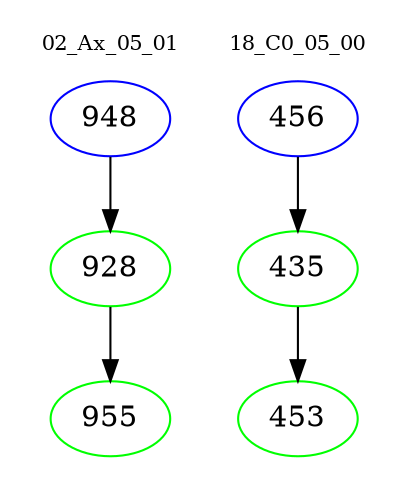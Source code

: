 digraph{
subgraph cluster_0 {
color = white
label = "02_Ax_05_01";
fontsize=10;
T0_948 [label="948", color="blue"]
T0_948 -> T0_928 [color="black"]
T0_928 [label="928", color="green"]
T0_928 -> T0_955 [color="black"]
T0_955 [label="955", color="green"]
}
subgraph cluster_1 {
color = white
label = "18_C0_05_00";
fontsize=10;
T1_456 [label="456", color="blue"]
T1_456 -> T1_435 [color="black"]
T1_435 [label="435", color="green"]
T1_435 -> T1_453 [color="black"]
T1_453 [label="453", color="green"]
}
}
